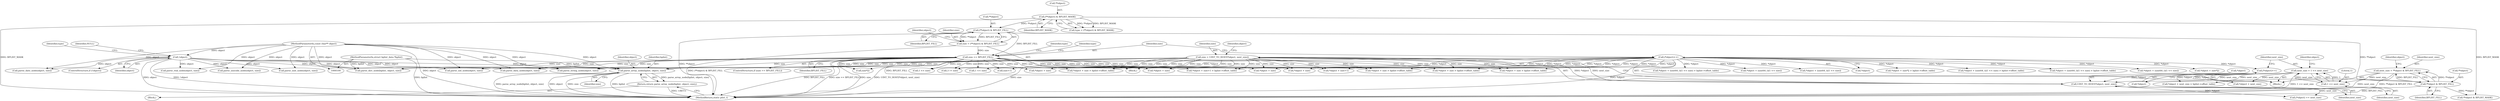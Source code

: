 digraph "0_libplist_32ee5213fe64f1e10ec76c1ee861ee6f233120dd@pointer" {
"1000450" [label="(Call,parse_array_node(bplist, object, size))"];
"1000101" [label="(MethodParameterIn,struct bplist_data *bplist)"];
"1000113" [label="(Call,!object)"];
"1000102" [label="(MethodParameterIn,const char** object)"];
"1000202" [label="(Call,size = UINT_TO_HOST(*object, next_size))"];
"1000204" [label="(Call,UINT_TO_HOST(*object, next_size))"];
"1000178" [label="(Call,(*object)++)"];
"1000131" [label="(Call,(*object)++)"];
"1000181" [label="(Call,next_size = 1 << next_size)"];
"1000183" [label="(Call,1 << next_size)"];
"1000150" [label="(Call,next_size = **object & BPLIST_FILL)"];
"1000152" [label="(Call,**object & BPLIST_FILL)"];
"1000126" [label="(Call,(**object) & BPLIST_FILL)"];
"1000119" [label="(Call,(**object) & BPLIST_MASK)"];
"1000135" [label="(Call,size == BPLIST_FILL)"];
"1000124" [label="(Call,size = (**object) & BPLIST_FILL)"];
"1000449" [label="(Return,return parse_array_node(bplist, object, size);)"];
"1000436" [label="(Call,*object + size)"];
"1000453" [label="(Identifier,size)"];
"1000123" [label="(Identifier,BPLIST_MASK)"];
"1000326" [label="(Call,3 != size)"];
"1000284" [label="(Call,1 << size)"];
"1000208" [label="(Call,(*object) += next_size)"];
"1000136" [label="(Identifier,size)"];
"1000152" [label="(Call,**object & BPLIST_FILL)"];
"1000381" [label="(Call,*object + size)"];
"1000162" [label="(Identifier,object)"];
"1000375" [label="(Call,parse_data_node(object, size))"];
"1000133" [label="(Identifier,object)"];
"1000190" [label="(Identifier,object)"];
"1000101" [label="(MethodParameterIn,struct bplist_data *bplist)"];
"1000435" [label="(Call,*object + size > bplist->offset_table)"];
"1000148" [label="(Block,)"];
"1000460" [label="(Call,size+1)"];
"1000210" [label="(Identifier,object)"];
"1000401" [label="(Call,size*2)"];
"1000118" [label="(Identifier,type)"];
"1000204" [label="(Call,UINT_TO_HOST(*object, next_size))"];
"1000178" [label="(Call,(*object)++)"];
"1000125" [label="(Identifier,size)"];
"1000114" [label="(Identifier,object)"];
"1000302" [label="(Call,*object + (uint64_t)(1 << size) > bplist->offset_table)"];
"1000120" [label="(Call,**object)"];
"1000117" [label="(Call,type = (**object) & BPLIST_MASK)"];
"1000132" [label="(Call,*object)"];
"1000187" [label="(Call,*object + next_size > bplist->offset_table)"];
"1000456" [label="(Call,*object + size+1 > bplist->offset_table)"];
"1000279" [label="(Call,*object + (uint64_t)(1 << size))"];
"1000449" [label="(Return,return parse_array_node(bplist, object, size);)"];
"1000113" [label="(Call,!object)"];
"1000451" [label="(Identifier,bplist)"];
"1000361" [label="(Call,*object + size)"];
"1000181" [label="(Call,next_size = 1 << next_size)"];
"1000337" [label="(Call,*object + (uint64_t)(1 << size))"];
"1000450" [label="(Call,parse_array_node(bplist, object, size))"];
"1000355" [label="(Call,parse_date_node(object, size))"];
"1000429" [label="(Call,parse_unicode_node(object, size))"];
"1000156" [label="(Identifier,BPLIST_FILL)"];
"1000112" [label="(ControlStructure,if (!object))"];
"1000473" [label="(Call,parse_uid_node(object, size))"];
"1000103" [label="(Block,)"];
"1000126" [label="(Call,(**object) & BPLIST_FILL)"];
"1000412" [label="(Call,*object + size*2 > bplist->offset_table)"];
"1000380" [label="(Call,*object + size > bplist->offset_table)"];
"1000134" [label="(ControlStructure,if (size == BPLIST_FILL))"];
"1000119" [label="(Call,(**object) & BPLIST_MASK)"];
"1000321" [label="(Call,parse_real_node(object, size))"];
"1000360" [label="(Call,*object + size > bplist->offset_table)"];
"1000479" [label="(Call,*object + size)"];
"1000457" [label="(Call,*object + size+1)"];
"1000159" [label="(Call,**object & BPLIST_MASK)"];
"1000185" [label="(Identifier,next_size)"];
"1000202" [label="(Call,size = UINT_TO_HOST(*object, next_size))"];
"1000203" [label="(Identifier,size)"];
"1000124" [label="(Call,size = (**object) & BPLIST_FILL)"];
"1000216" [label="(Identifier,type)"];
"1000150" [label="(Call,next_size = **object & BPLIST_FILL)"];
"1000278" [label="(Call,*object + (uint64_t)(1 << size) > bplist->offset_table)"];
"1000217" [label="(Block,)"];
"1000116" [label="(Identifier,NULL)"];
"1000183" [label="(Call,1 << next_size)"];
"1000140" [label="(Identifier,type)"];
"1000153" [label="(Call,**object)"];
"1000506" [label="(MethodReturn,static plist_t)"];
"1000127" [label="(Call,**object)"];
"1000188" [label="(Call,*object + next_size)"];
"1000303" [label="(Call,*object + (uint64_t)(1 << size))"];
"1000413" [label="(Call,*object + size*2)"];
"1000182" [label="(Identifier,next_size)"];
"1000336" [label="(Call,*object + (uint64_t)(1 << size) > bplist->offset_table)"];
"1000137" [label="(Identifier,BPLIST_FILL)"];
"1000135" [label="(Call,size == BPLIST_FILL)"];
"1000131" [label="(Call,(*object)++)"];
"1000130" [label="(Identifier,BPLIST_FILL)"];
"1000395" [label="(Call,parse_string_node(object, size))"];
"1000493" [label="(Call,parse_dict_node(bplist, object, size))"];
"1000205" [label="(Call,*object)"];
"1000151" [label="(Identifier,next_size)"];
"1000179" [label="(Call,*object)"];
"1000184" [label="(Literal,1)"];
"1000207" [label="(Identifier,next_size)"];
"1000452" [label="(Identifier,object)"];
"1000478" [label="(Call,*object + size > bplist->offset_table)"];
"1000297" [label="(Call,parse_uint_node(object, size))"];
"1000102" [label="(MethodParameterIn,const char** object)"];
"1000308" [label="(Call,1 << size)"];
"1000450" -> "1000449"  [label="AST: "];
"1000450" -> "1000453"  [label="CFG: "];
"1000451" -> "1000450"  [label="AST: "];
"1000452" -> "1000450"  [label="AST: "];
"1000453" -> "1000450"  [label="AST: "];
"1000449" -> "1000450"  [label="CFG: "];
"1000450" -> "1000506"  [label="DDG: parse_array_node(bplist, object, size)"];
"1000450" -> "1000506"  [label="DDG: object"];
"1000450" -> "1000506"  [label="DDG: size"];
"1000450" -> "1000506"  [label="DDG: bplist"];
"1000450" -> "1000449"  [label="DDG: parse_array_node(bplist, object, size)"];
"1000101" -> "1000450"  [label="DDG: bplist"];
"1000113" -> "1000450"  [label="DDG: object"];
"1000102" -> "1000450"  [label="DDG: object"];
"1000202" -> "1000450"  [label="DDG: size"];
"1000135" -> "1000450"  [label="DDG: size"];
"1000101" -> "1000100"  [label="AST: "];
"1000101" -> "1000506"  [label="DDG: bplist"];
"1000101" -> "1000493"  [label="DDG: bplist"];
"1000113" -> "1000112"  [label="AST: "];
"1000113" -> "1000114"  [label="CFG: "];
"1000114" -> "1000113"  [label="AST: "];
"1000116" -> "1000113"  [label="CFG: "];
"1000118" -> "1000113"  [label="CFG: "];
"1000113" -> "1000506"  [label="DDG: object"];
"1000113" -> "1000506"  [label="DDG: !object"];
"1000102" -> "1000113"  [label="DDG: object"];
"1000113" -> "1000297"  [label="DDG: object"];
"1000113" -> "1000321"  [label="DDG: object"];
"1000113" -> "1000355"  [label="DDG: object"];
"1000113" -> "1000375"  [label="DDG: object"];
"1000113" -> "1000395"  [label="DDG: object"];
"1000113" -> "1000429"  [label="DDG: object"];
"1000113" -> "1000473"  [label="DDG: object"];
"1000113" -> "1000493"  [label="DDG: object"];
"1000102" -> "1000100"  [label="AST: "];
"1000102" -> "1000506"  [label="DDG: object"];
"1000102" -> "1000297"  [label="DDG: object"];
"1000102" -> "1000321"  [label="DDG: object"];
"1000102" -> "1000355"  [label="DDG: object"];
"1000102" -> "1000375"  [label="DDG: object"];
"1000102" -> "1000395"  [label="DDG: object"];
"1000102" -> "1000429"  [label="DDG: object"];
"1000102" -> "1000473"  [label="DDG: object"];
"1000102" -> "1000493"  [label="DDG: object"];
"1000202" -> "1000148"  [label="AST: "];
"1000202" -> "1000204"  [label="CFG: "];
"1000203" -> "1000202"  [label="AST: "];
"1000204" -> "1000202"  [label="AST: "];
"1000210" -> "1000202"  [label="CFG: "];
"1000202" -> "1000506"  [label="DDG: size"];
"1000202" -> "1000506"  [label="DDG: UINT_TO_HOST(*object, next_size)"];
"1000204" -> "1000202"  [label="DDG: *object"];
"1000204" -> "1000202"  [label="DDG: next_size"];
"1000202" -> "1000284"  [label="DDG: size"];
"1000202" -> "1000308"  [label="DDG: size"];
"1000202" -> "1000326"  [label="DDG: size"];
"1000202" -> "1000360"  [label="DDG: size"];
"1000202" -> "1000361"  [label="DDG: size"];
"1000202" -> "1000375"  [label="DDG: size"];
"1000202" -> "1000380"  [label="DDG: size"];
"1000202" -> "1000381"  [label="DDG: size"];
"1000202" -> "1000395"  [label="DDG: size"];
"1000202" -> "1000401"  [label="DDG: size"];
"1000202" -> "1000435"  [label="DDG: size"];
"1000202" -> "1000436"  [label="DDG: size"];
"1000202" -> "1000456"  [label="DDG: size"];
"1000202" -> "1000457"  [label="DDG: size"];
"1000202" -> "1000460"  [label="DDG: size"];
"1000202" -> "1000473"  [label="DDG: size"];
"1000202" -> "1000478"  [label="DDG: size"];
"1000202" -> "1000479"  [label="DDG: size"];
"1000202" -> "1000493"  [label="DDG: size"];
"1000204" -> "1000207"  [label="CFG: "];
"1000205" -> "1000204"  [label="AST: "];
"1000207" -> "1000204"  [label="AST: "];
"1000178" -> "1000204"  [label="DDG: *object"];
"1000181" -> "1000204"  [label="DDG: next_size"];
"1000204" -> "1000208"  [label="DDG: next_size"];
"1000204" -> "1000208"  [label="DDG: *object"];
"1000178" -> "1000148"  [label="AST: "];
"1000178" -> "1000179"  [label="CFG: "];
"1000179" -> "1000178"  [label="AST: "];
"1000182" -> "1000178"  [label="CFG: "];
"1000131" -> "1000178"  [label="DDG: *object"];
"1000178" -> "1000187"  [label="DDG: *object"];
"1000178" -> "1000188"  [label="DDG: *object"];
"1000131" -> "1000103"  [label="AST: "];
"1000131" -> "1000132"  [label="CFG: "];
"1000132" -> "1000131"  [label="AST: "];
"1000136" -> "1000131"  [label="CFG: "];
"1000131" -> "1000506"  [label="DDG: *object"];
"1000131" -> "1000278"  [label="DDG: *object"];
"1000131" -> "1000279"  [label="DDG: *object"];
"1000131" -> "1000302"  [label="DDG: *object"];
"1000131" -> "1000303"  [label="DDG: *object"];
"1000131" -> "1000336"  [label="DDG: *object"];
"1000131" -> "1000337"  [label="DDG: *object"];
"1000131" -> "1000360"  [label="DDG: *object"];
"1000131" -> "1000361"  [label="DDG: *object"];
"1000131" -> "1000380"  [label="DDG: *object"];
"1000131" -> "1000381"  [label="DDG: *object"];
"1000131" -> "1000412"  [label="DDG: *object"];
"1000131" -> "1000413"  [label="DDG: *object"];
"1000131" -> "1000435"  [label="DDG: *object"];
"1000131" -> "1000436"  [label="DDG: *object"];
"1000131" -> "1000456"  [label="DDG: *object"];
"1000131" -> "1000457"  [label="DDG: *object"];
"1000131" -> "1000478"  [label="DDG: *object"];
"1000131" -> "1000479"  [label="DDG: *object"];
"1000181" -> "1000148"  [label="AST: "];
"1000181" -> "1000183"  [label="CFG: "];
"1000182" -> "1000181"  [label="AST: "];
"1000183" -> "1000181"  [label="AST: "];
"1000190" -> "1000181"  [label="CFG: "];
"1000181" -> "1000506"  [label="DDG: 1 << next_size"];
"1000183" -> "1000181"  [label="DDG: 1"];
"1000183" -> "1000181"  [label="DDG: next_size"];
"1000181" -> "1000187"  [label="DDG: next_size"];
"1000181" -> "1000188"  [label="DDG: next_size"];
"1000183" -> "1000185"  [label="CFG: "];
"1000184" -> "1000183"  [label="AST: "];
"1000185" -> "1000183"  [label="AST: "];
"1000150" -> "1000183"  [label="DDG: next_size"];
"1000150" -> "1000148"  [label="AST: "];
"1000150" -> "1000152"  [label="CFG: "];
"1000151" -> "1000150"  [label="AST: "];
"1000152" -> "1000150"  [label="AST: "];
"1000162" -> "1000150"  [label="CFG: "];
"1000150" -> "1000506"  [label="DDG: next_size"];
"1000150" -> "1000506"  [label="DDG: **object & BPLIST_FILL"];
"1000152" -> "1000150"  [label="DDG: **object"];
"1000152" -> "1000150"  [label="DDG: BPLIST_FILL"];
"1000152" -> "1000156"  [label="CFG: "];
"1000153" -> "1000152"  [label="AST: "];
"1000156" -> "1000152"  [label="AST: "];
"1000152" -> "1000506"  [label="DDG: BPLIST_FILL"];
"1000126" -> "1000152"  [label="DDG: **object"];
"1000135" -> "1000152"  [label="DDG: BPLIST_FILL"];
"1000152" -> "1000159"  [label="DDG: **object"];
"1000126" -> "1000124"  [label="AST: "];
"1000126" -> "1000130"  [label="CFG: "];
"1000127" -> "1000126"  [label="AST: "];
"1000130" -> "1000126"  [label="AST: "];
"1000124" -> "1000126"  [label="CFG: "];
"1000126" -> "1000506"  [label="DDG: **object"];
"1000126" -> "1000124"  [label="DDG: **object"];
"1000126" -> "1000124"  [label="DDG: BPLIST_FILL"];
"1000119" -> "1000126"  [label="DDG: **object"];
"1000126" -> "1000135"  [label="DDG: BPLIST_FILL"];
"1000119" -> "1000117"  [label="AST: "];
"1000119" -> "1000123"  [label="CFG: "];
"1000120" -> "1000119"  [label="AST: "];
"1000123" -> "1000119"  [label="AST: "];
"1000117" -> "1000119"  [label="CFG: "];
"1000119" -> "1000506"  [label="DDG: BPLIST_MASK"];
"1000119" -> "1000117"  [label="DDG: **object"];
"1000119" -> "1000117"  [label="DDG: BPLIST_MASK"];
"1000119" -> "1000159"  [label="DDG: BPLIST_MASK"];
"1000135" -> "1000134"  [label="AST: "];
"1000135" -> "1000137"  [label="CFG: "];
"1000136" -> "1000135"  [label="AST: "];
"1000137" -> "1000135"  [label="AST: "];
"1000140" -> "1000135"  [label="CFG: "];
"1000216" -> "1000135"  [label="CFG: "];
"1000135" -> "1000506"  [label="DDG: size == BPLIST_FILL"];
"1000135" -> "1000506"  [label="DDG: size"];
"1000135" -> "1000506"  [label="DDG: BPLIST_FILL"];
"1000124" -> "1000135"  [label="DDG: size"];
"1000135" -> "1000284"  [label="DDG: size"];
"1000135" -> "1000308"  [label="DDG: size"];
"1000135" -> "1000326"  [label="DDG: size"];
"1000135" -> "1000360"  [label="DDG: size"];
"1000135" -> "1000361"  [label="DDG: size"];
"1000135" -> "1000375"  [label="DDG: size"];
"1000135" -> "1000380"  [label="DDG: size"];
"1000135" -> "1000381"  [label="DDG: size"];
"1000135" -> "1000395"  [label="DDG: size"];
"1000135" -> "1000401"  [label="DDG: size"];
"1000135" -> "1000435"  [label="DDG: size"];
"1000135" -> "1000436"  [label="DDG: size"];
"1000135" -> "1000456"  [label="DDG: size"];
"1000135" -> "1000457"  [label="DDG: size"];
"1000135" -> "1000460"  [label="DDG: size"];
"1000135" -> "1000473"  [label="DDG: size"];
"1000135" -> "1000478"  [label="DDG: size"];
"1000135" -> "1000479"  [label="DDG: size"];
"1000135" -> "1000493"  [label="DDG: size"];
"1000124" -> "1000103"  [label="AST: "];
"1000125" -> "1000124"  [label="AST: "];
"1000133" -> "1000124"  [label="CFG: "];
"1000124" -> "1000506"  [label="DDG: (**object) & BPLIST_FILL"];
"1000449" -> "1000217"  [label="AST: "];
"1000506" -> "1000449"  [label="CFG: "];
"1000449" -> "1000506"  [label="DDG: <RET>"];
}
